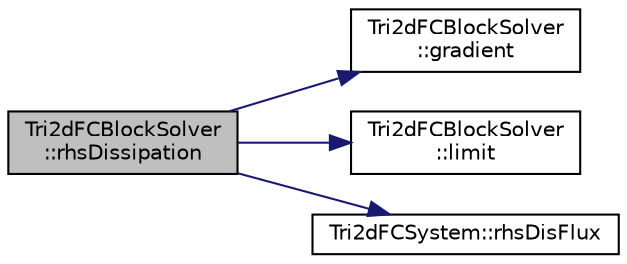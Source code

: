 digraph "Tri2dFCBlockSolver::rhsDissipation"
{
  edge [fontname="Helvetica",fontsize="10",labelfontname="Helvetica",labelfontsize="10"];
  node [fontname="Helvetica",fontsize="10",shape=record];
  rankdir="LR";
  Node1 [label="Tri2dFCBlockSolver\l::rhsDissipation",height=0.2,width=0.4,color="black", fillcolor="grey75", style="filled" fontcolor="black"];
  Node1 -> Node2 [color="midnightblue",fontsize="10",style="solid",fontname="Helvetica"];
  Node2 [label="Tri2dFCBlockSolver\l::gradient",height=0.2,width=0.4,color="black", fillcolor="white", style="filled",URL="$classTri2dFCBlockSolver.html#ad3662ce6a800bed1ff1be312771c25c4",tooltip="Computes the gradient of a vector. "];
  Node1 -> Node3 [color="midnightblue",fontsize="10",style="solid",fontname="Helvetica"];
  Node3 [label="Tri2dFCBlockSolver\l::limit",height=0.2,width=0.4,color="black", fillcolor="white", style="filled",URL="$classTri2dFCBlockSolver.html#aa95631bf3a6c66079ea0343fb36d9f90",tooltip="Computes shock capturing limiter. "];
  Node1 -> Node4 [color="midnightblue",fontsize="10",style="solid",fontname="Helvetica"];
  Node4 [label="Tri2dFCSystem::rhsDisFlux",height=0.2,width=0.4,color="black", fillcolor="white", style="filled",URL="$classTri2dFCSystem.html#a0b63d2fbf237f66ca5be68bfc14c5f03",tooltip="Computes directed dissipation flux vector. "];
}
